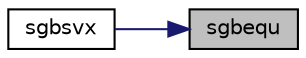 digraph "sgbequ"
{
 // LATEX_PDF_SIZE
  edge [fontname="Helvetica",fontsize="10",labelfontname="Helvetica",labelfontsize="10"];
  node [fontname="Helvetica",fontsize="10",shape=record];
  rankdir="RL";
  Node1 [label="sgbequ",height=0.2,width=0.4,color="black", fillcolor="grey75", style="filled", fontcolor="black",tooltip="SGBEQU"];
  Node1 -> Node2 [dir="back",color="midnightblue",fontsize="10",style="solid",fontname="Helvetica"];
  Node2 [label="sgbsvx",height=0.2,width=0.4,color="black", fillcolor="white", style="filled",URL="$sgbsvx_8f.html#ae509be897c5d8dc6885d2b5f13ec2e4a",tooltip="SGBSVX computes the solution to system of linear equations A * X = B for GB matrices"];
}
